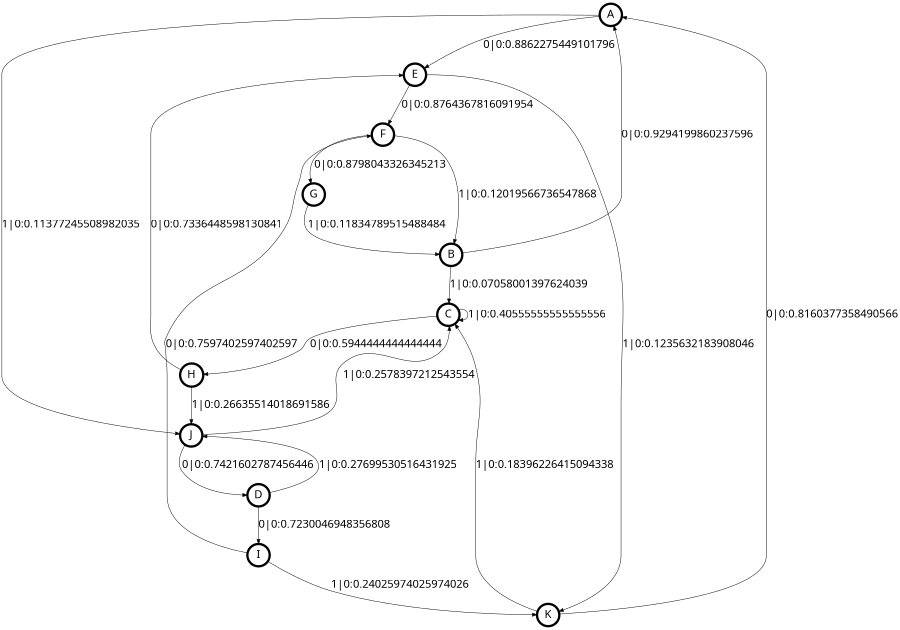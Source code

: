 digraph  {
size = "6,8.5";
ratio = "fill";
node
[shape = circle];
node [fontsize = 24];
node [penwidth = 5];
edge [fontsize = 24];
node [fontname = "CMU Serif Roman"];
graph [fontname = "CMU Serif Roman"];
edge [fontname = "CMU Serif Roman"];
A -> E [label = "0|0:0.8862275449101796\l"];
A -> J [label = "1|0:0.11377245508982035\l"];
B -> A [label = "0|0:0.9294199860237596\l"];
B -> C [label = "1|0:0.07058001397624039\l"];
C -> C [label = "1|0:0.40555555555555556\l"];
C -> H [label = "0|0:0.5944444444444444\l"];
D -> I [label = "0|0:0.7230046948356808\l"];
D -> J [label = "1|0:0.27699530516431925\l"];
E -> F [label = "0|0:0.8764367816091954\l"];
E -> K [label = "1|0:0.1235632183908046\l"];
F -> B [label = "1|0:0.12019566736547868\l"];
F -> G [label = "0|0:0.8798043326345213\l"];
G -> B [label = "1|0:0.11834789515488484\l"];
H -> E [label = "0|0:0.7336448598130841\l"];
H -> J [label = "1|0:0.26635514018691586\l"];
I -> F [label = "0|0:0.7597402597402597\l"];
I -> K [label = "1|0:0.24025974025974026\l"];
J -> C [label = "1|0:0.2578397212543554\l"];
J -> D [label = "0|0:0.7421602787456446\l"];
K -> A [label = "0|0:0.8160377358490566\l"];
K -> C [label = "1|0:0.18396226415094338\l"];
}